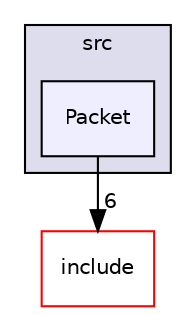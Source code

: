 digraph "Packet" {
  compound=true
  node [ fontsize="10", fontname="Helvetica"];
  edge [ labelfontsize="10", labelfontname="Helvetica"];
  subgraph clusterdir_d3924472b33160d95742d2f59c12a805 {
    graph [ bgcolor="#ddddee", pencolor="black", label="src" fontname="Helvetica", fontsize="10", URL="dir_d3924472b33160d95742d2f59c12a805.html"]
  dir_4617af3d8f6da95bdd65c41966a5ad1f [shape=box, label="Packet", style="filled", fillcolor="#eeeeff", pencolor="black", URL="dir_4617af3d8f6da95bdd65c41966a5ad1f.html"];
  }
  dir_bac11a0200f3b99801364ef40513dc7d [shape=box label="include" fillcolor="white" style="filled" color="red" URL="dir_bac11a0200f3b99801364ef40513dc7d.html"];
  dir_4617af3d8f6da95bdd65c41966a5ad1f->dir_bac11a0200f3b99801364ef40513dc7d [headlabel="6", labeldistance=1.5 headhref="dir_000020_000003.html"];
}
